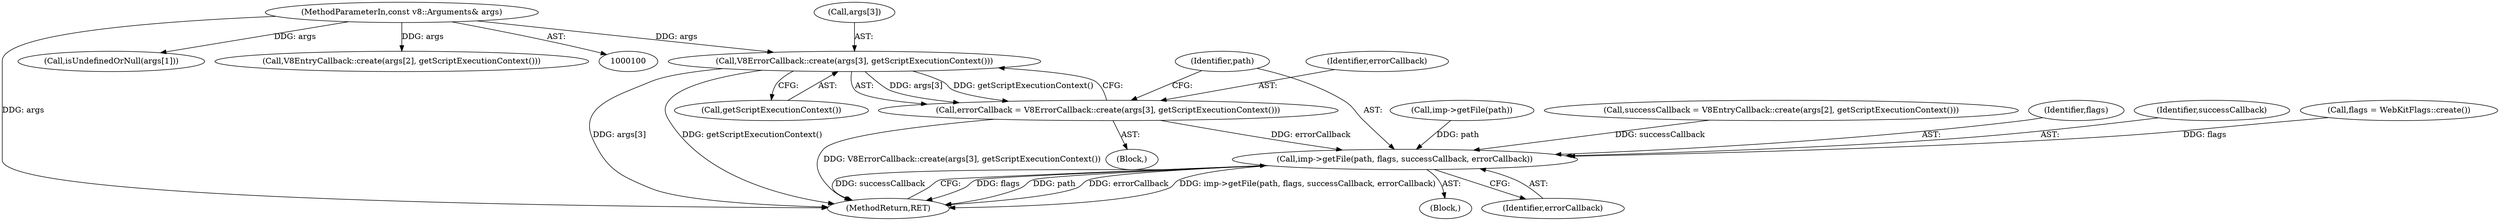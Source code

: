 digraph "0_Chrome_e9372a1bfd3588a80fcf49aa07321f0971dd6091_51@API" {
"1000230" [label="(Call,V8ErrorCallback::create(args[3], getScriptExecutionContext()))"];
"1000101" [label="(MethodParameterIn,const v8::Arguments& args)"];
"1000228" [label="(Call,errorCallback = V8ErrorCallback::create(args[3], getScriptExecutionContext()))"];
"1000235" [label="(Call,imp->getFile(path, flags, successCallback, errorCallback))"];
"1000236" [label="(Identifier,path)"];
"1000231" [label="(Call,args[3])"];
"1000240" [label="(MethodReturn,RET)"];
"1000128" [label="(Call,isUndefinedOrNull(args[1]))"];
"1000220" [label="(Block,)"];
"1000122" [label="(Call,imp->getFile(path))"];
"1000230" [label="(Call,V8ErrorCallback::create(args[3], getScriptExecutionContext()))"];
"1000202" [label="(Call,successCallback = V8EntryCallback::create(args[2], getScriptExecutionContext()))"];
"1000228" [label="(Call,errorCallback = V8ErrorCallback::create(args[3], getScriptExecutionContext()))"];
"1000101" [label="(MethodParameterIn,const v8::Arguments& args)"];
"1000204" [label="(Call,V8EntryCallback::create(args[2], getScriptExecutionContext()))"];
"1000234" [label="(Call,getScriptExecutionContext())"];
"1000237" [label="(Identifier,flags)"];
"1000102" [label="(Block,)"];
"1000238" [label="(Identifier,successCallback)"];
"1000134" [label="(Call,flags = WebKitFlags::create())"];
"1000239" [label="(Identifier,errorCallback)"];
"1000229" [label="(Identifier,errorCallback)"];
"1000235" [label="(Call,imp->getFile(path, flags, successCallback, errorCallback))"];
"1000230" -> "1000228"  [label="AST: "];
"1000230" -> "1000234"  [label="CFG: "];
"1000231" -> "1000230"  [label="AST: "];
"1000234" -> "1000230"  [label="AST: "];
"1000228" -> "1000230"  [label="CFG: "];
"1000230" -> "1000240"  [label="DDG: args[3]"];
"1000230" -> "1000240"  [label="DDG: getScriptExecutionContext()"];
"1000230" -> "1000228"  [label="DDG: args[3]"];
"1000230" -> "1000228"  [label="DDG: getScriptExecutionContext()"];
"1000101" -> "1000230"  [label="DDG: args"];
"1000101" -> "1000100"  [label="AST: "];
"1000101" -> "1000240"  [label="DDG: args"];
"1000101" -> "1000128"  [label="DDG: args"];
"1000101" -> "1000204"  [label="DDG: args"];
"1000228" -> "1000220"  [label="AST: "];
"1000229" -> "1000228"  [label="AST: "];
"1000236" -> "1000228"  [label="CFG: "];
"1000228" -> "1000240"  [label="DDG: V8ErrorCallback::create(args[3], getScriptExecutionContext())"];
"1000228" -> "1000235"  [label="DDG: errorCallback"];
"1000235" -> "1000102"  [label="AST: "];
"1000235" -> "1000239"  [label="CFG: "];
"1000236" -> "1000235"  [label="AST: "];
"1000237" -> "1000235"  [label="AST: "];
"1000238" -> "1000235"  [label="AST: "];
"1000239" -> "1000235"  [label="AST: "];
"1000240" -> "1000235"  [label="CFG: "];
"1000235" -> "1000240"  [label="DDG: flags"];
"1000235" -> "1000240"  [label="DDG: path"];
"1000235" -> "1000240"  [label="DDG: errorCallback"];
"1000235" -> "1000240"  [label="DDG: imp->getFile(path, flags, successCallback, errorCallback)"];
"1000235" -> "1000240"  [label="DDG: successCallback"];
"1000122" -> "1000235"  [label="DDG: path"];
"1000134" -> "1000235"  [label="DDG: flags"];
"1000202" -> "1000235"  [label="DDG: successCallback"];
}
